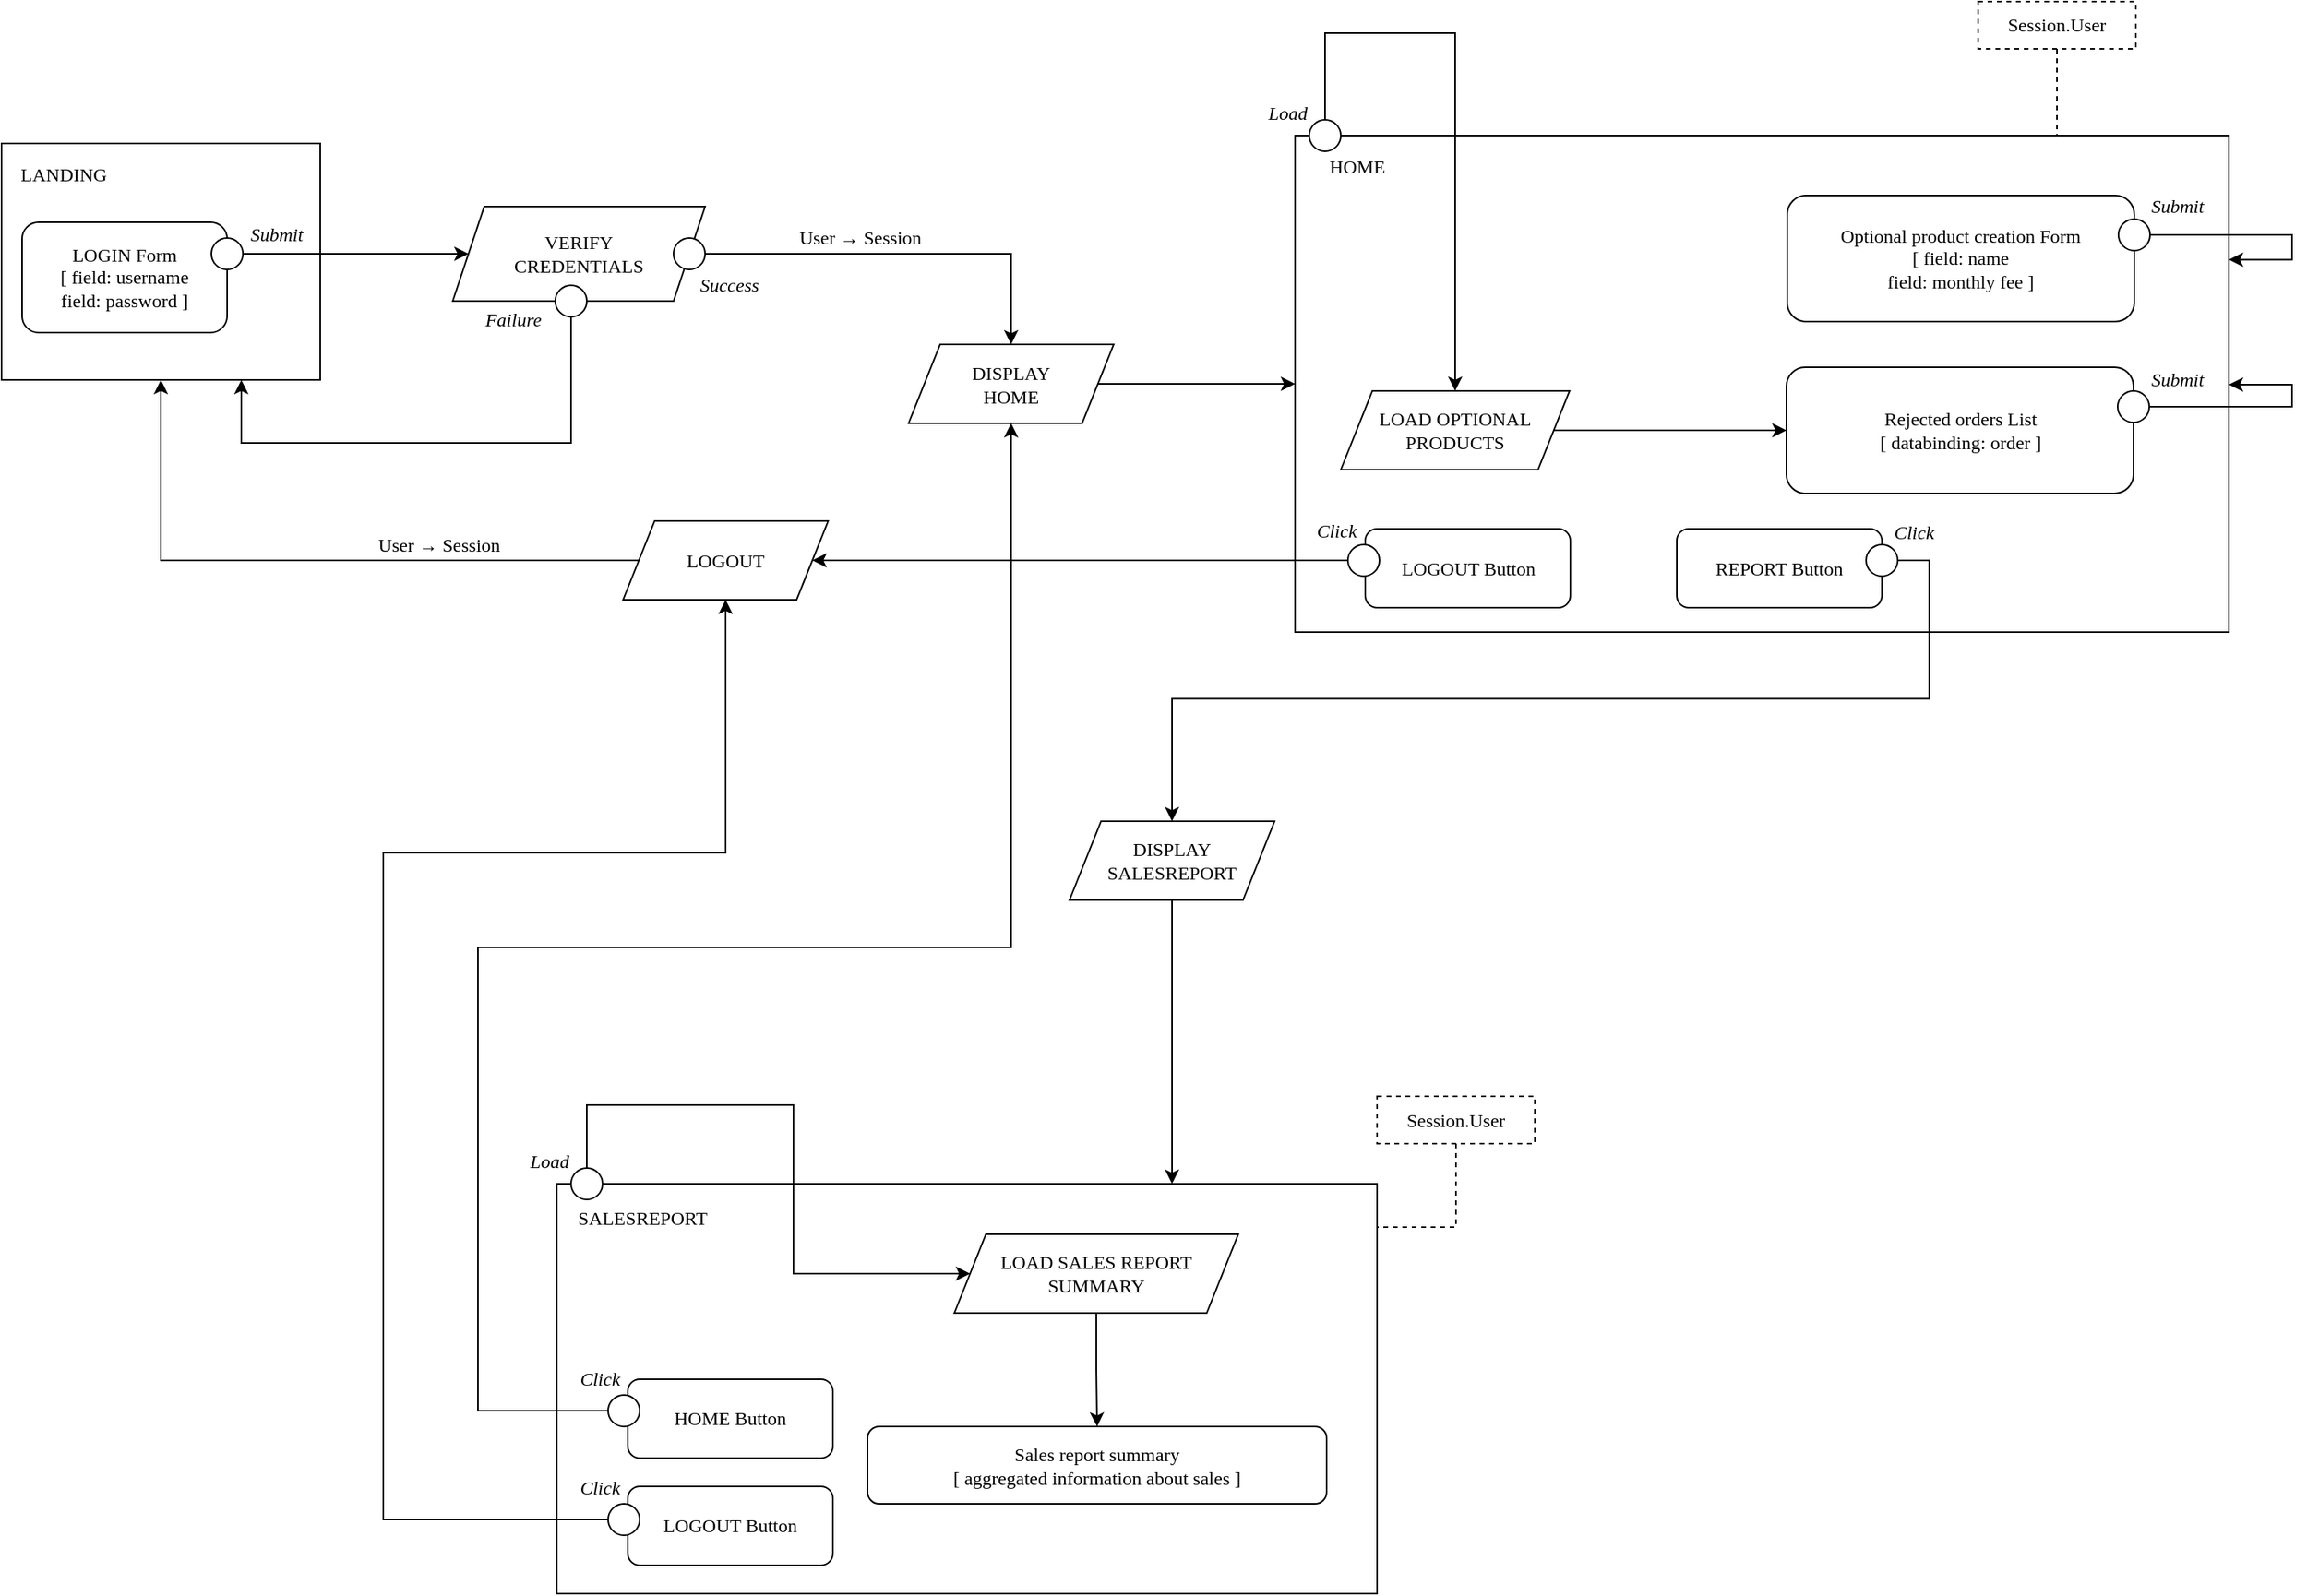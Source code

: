 <mxfile version="17.1.1" type="github">
  <diagram id="3yTFBYGLncivDJRvdzMF" name="Page-1">
    <mxGraphModel dx="2351" dy="1229" grid="1" gridSize="10" guides="1" tooltips="1" connect="1" arrows="1" fold="1" page="1" pageScale="1" pageWidth="1200" pageHeight="1600" math="0" shadow="0">
      <root>
        <mxCell id="0" />
        <mxCell id="1" parent="0" />
        <mxCell id="Wz8lpyT-Ac9rhzFCjMwo-1" value="" style="rounded=0;whiteSpace=wrap;html=1;fontFamily=Verdana;" vertex="1" parent="1">
          <mxGeometry x="588" y="390" width="202" height="150" as="geometry" />
        </mxCell>
        <mxCell id="Wz8lpyT-Ac9rhzFCjMwo-2" style="edgeStyle=orthogonalEdgeStyle;rounded=0;orthogonalLoop=1;jettySize=auto;html=1;exitX=0;exitY=0.5;exitDx=0;exitDy=0;fontFamily=Verdana;entryX=0;entryY=0.5;entryDx=0;entryDy=0;" edge="1" parent="1" source="Wz8lpyT-Ac9rhzFCjMwo-7" target="Wz8lpyT-Ac9rhzFCjMwo-17">
          <mxGeometry relative="1" as="geometry">
            <mxPoint x="538" y="240" as="targetPoint" />
            <Array as="points">
              <mxPoint x="878" y="460" />
            </Array>
          </mxGeometry>
        </mxCell>
        <mxCell id="Wz8lpyT-Ac9rhzFCjMwo-3" value="LANDING" style="text;html=1;align=center;verticalAlign=middle;resizable=0;points=[];autosize=1;strokeColor=none;fillColor=none;fontFamily=Verdana;" vertex="1" parent="1">
          <mxGeometry x="592" y="400" width="70" height="20" as="geometry" />
        </mxCell>
        <mxCell id="Wz8lpyT-Ac9rhzFCjMwo-4" value="&lt;div&gt;LOGIN Form&lt;br&gt;&lt;/div&gt;&lt;div&gt;[ field: username&lt;/div&gt;&lt;div&gt;field: password ]&lt;br&gt;&lt;/div&gt;" style="rounded=1;whiteSpace=wrap;html=1;fontFamily=Verdana;" vertex="1" parent="1">
          <mxGeometry x="601" y="440" width="130" height="70" as="geometry" />
        </mxCell>
        <mxCell id="Wz8lpyT-Ac9rhzFCjMwo-7" value="" style="ellipse;whiteSpace=wrap;html=1;aspect=fixed;fontFamily=Verdana;" vertex="1" parent="1">
          <mxGeometry x="721" y="450" width="20" height="20" as="geometry" />
        </mxCell>
        <mxCell id="Wz8lpyT-Ac9rhzFCjMwo-14" value="" style="rounded=0;whiteSpace=wrap;html=1;fontFamily=Verdana;" vertex="1" parent="1">
          <mxGeometry x="1408" y="385" width="592" height="315" as="geometry" />
        </mxCell>
        <mxCell id="Wz8lpyT-Ac9rhzFCjMwo-15" value="HOME" style="text;html=1;align=center;verticalAlign=middle;resizable=0;points=[];autosize=1;strokeColor=none;fillColor=none;fontFamily=Verdana;" vertex="1" parent="1">
          <mxGeometry x="1422" y="395" width="50" height="20" as="geometry" />
        </mxCell>
        <mxCell id="Wz8lpyT-Ac9rhzFCjMwo-17" value="&lt;div&gt;VERIFY&lt;/div&gt;&lt;div&gt;CREDENTIALS&lt;br&gt;&lt;/div&gt;" style="shape=parallelogram;perimeter=parallelogramPerimeter;whiteSpace=wrap;html=1;fixedSize=1;fontFamily=Verdana;" vertex="1" parent="1">
          <mxGeometry x="874" y="430" width="160" height="60" as="geometry" />
        </mxCell>
        <mxCell id="Wz8lpyT-Ac9rhzFCjMwo-18" style="edgeStyle=orthogonalEdgeStyle;rounded=0;orthogonalLoop=1;jettySize=auto;html=1;exitX=0.5;exitY=1;exitDx=0;exitDy=0;entryX=0.75;entryY=1;entryDx=0;entryDy=0;fontFamily=Verdana;" edge="1" parent="1" source="Wz8lpyT-Ac9rhzFCjMwo-19" target="Wz8lpyT-Ac9rhzFCjMwo-1">
          <mxGeometry relative="1" as="geometry">
            <Array as="points">
              <mxPoint x="949" y="580" />
              <mxPoint x="740" y="580" />
              <mxPoint x="740" y="540" />
            </Array>
          </mxGeometry>
        </mxCell>
        <mxCell id="Wz8lpyT-Ac9rhzFCjMwo-19" value="" style="ellipse;whiteSpace=wrap;html=1;aspect=fixed;fontFamily=Verdana;" vertex="1" parent="1">
          <mxGeometry x="939" y="480" width="20" height="20" as="geometry" />
        </mxCell>
        <mxCell id="Wz8lpyT-Ac9rhzFCjMwo-20" style="edgeStyle=orthogonalEdgeStyle;rounded=0;orthogonalLoop=1;jettySize=auto;html=1;exitX=1;exitY=0.5;exitDx=0;exitDy=0;entryX=0.5;entryY=0;entryDx=0;entryDy=0;fontFamily=Verdana;" edge="1" parent="1" source="Wz8lpyT-Ac9rhzFCjMwo-21" target="Wz8lpyT-Ac9rhzFCjMwo-23">
          <mxGeometry relative="1" as="geometry" />
        </mxCell>
        <mxCell id="Wz8lpyT-Ac9rhzFCjMwo-21" value="" style="ellipse;whiteSpace=wrap;html=1;aspect=fixed;fontFamily=Verdana;" vertex="1" parent="1">
          <mxGeometry x="1014" y="450" width="20" height="20" as="geometry" />
        </mxCell>
        <mxCell id="Wz8lpyT-Ac9rhzFCjMwo-22" style="edgeStyle=orthogonalEdgeStyle;rounded=0;orthogonalLoop=1;jettySize=auto;html=1;exitX=1;exitY=0.5;exitDx=0;exitDy=0;entryX=0;entryY=0.5;entryDx=0;entryDy=0;fontFamily=Verdana;" edge="1" parent="1" source="Wz8lpyT-Ac9rhzFCjMwo-23" target="Wz8lpyT-Ac9rhzFCjMwo-14">
          <mxGeometry relative="1" as="geometry" />
        </mxCell>
        <mxCell id="Wz8lpyT-Ac9rhzFCjMwo-23" value="&lt;div&gt;DISPLAY&lt;/div&gt;&lt;div&gt;HOME&lt;br&gt;&lt;/div&gt;" style="shape=parallelogram;perimeter=parallelogramPerimeter;whiteSpace=wrap;html=1;fixedSize=1;fontFamily=Verdana;" vertex="1" parent="1">
          <mxGeometry x="1163" y="517.5" width="130" height="50" as="geometry" />
        </mxCell>
        <mxCell id="Wz8lpyT-Ac9rhzFCjMwo-24" value="User → Session" style="text;html=1;align=center;verticalAlign=middle;resizable=0;points=[];autosize=1;strokeColor=none;fillColor=none;fontFamily=Verdana;" vertex="1" parent="1">
          <mxGeometry x="1077" y="440" width="110" height="20" as="geometry" />
        </mxCell>
        <mxCell id="Wz8lpyT-Ac9rhzFCjMwo-25" value="&lt;i&gt;Success&lt;/i&gt;" style="text;html=1;align=center;verticalAlign=middle;resizable=0;points=[];autosize=1;strokeColor=none;fillColor=none;fontFamily=Verdana;" vertex="1" parent="1">
          <mxGeometry x="1014" y="470" width="70" height="20" as="geometry" />
        </mxCell>
        <mxCell id="Wz8lpyT-Ac9rhzFCjMwo-26" value="Failure" style="text;html=1;align=center;verticalAlign=middle;resizable=0;points=[];autosize=1;strokeColor=none;fillColor=none;fontFamily=Verdana;fontStyle=2" vertex="1" parent="1">
          <mxGeometry x="882" y="492" width="60" height="20" as="geometry" />
        </mxCell>
        <mxCell id="Wz8lpyT-Ac9rhzFCjMwo-27" value="Submit" style="text;html=1;align=center;verticalAlign=middle;resizable=0;points=[];autosize=1;strokeColor=none;fillColor=none;fontFamily=Verdana;fontStyle=2" vertex="1" parent="1">
          <mxGeometry x="732" y="438" width="60" height="20" as="geometry" />
        </mxCell>
        <mxCell id="Wz8lpyT-Ac9rhzFCjMwo-30" style="edgeStyle=orthogonalEdgeStyle;rounded=0;orthogonalLoop=1;jettySize=auto;html=1;exitX=0.5;exitY=0;exitDx=0;exitDy=0;entryX=0.5;entryY=0;entryDx=0;entryDy=0;fontFamily=Verdana;" edge="1" parent="1" source="Wz8lpyT-Ac9rhzFCjMwo-31" target="Wz8lpyT-Ac9rhzFCjMwo-51">
          <mxGeometry relative="1" as="geometry">
            <Array as="points">
              <mxPoint x="1427" y="320" />
              <mxPoint x="1510" y="320" />
            </Array>
            <mxPoint x="1451.5" y="302" as="targetPoint" />
          </mxGeometry>
        </mxCell>
        <mxCell id="Wz8lpyT-Ac9rhzFCjMwo-31" value="" style="ellipse;whiteSpace=wrap;html=1;aspect=fixed;fontFamily=Verdana;" vertex="1" parent="1">
          <mxGeometry x="1417" y="375" width="20" height="20" as="geometry" />
        </mxCell>
        <mxCell id="Wz8lpyT-Ac9rhzFCjMwo-32" value="Load" style="text;html=1;align=center;verticalAlign=middle;resizable=0;points=[];autosize=1;strokeColor=none;fillColor=none;fontFamily=Verdana;fontStyle=2" vertex="1" parent="1">
          <mxGeometry x="1378" y="361" width="50" height="20" as="geometry" />
        </mxCell>
        <mxCell id="Wz8lpyT-Ac9rhzFCjMwo-33" value="&lt;div&gt;Optional product creation Form&lt;/div&gt;&lt;div&gt;[ field: name&lt;/div&gt;&lt;div&gt;field: monthly fee ]&lt;br&gt;&lt;/div&gt;" style="rounded=1;whiteSpace=wrap;html=1;fontFamily=Verdana;" vertex="1" parent="1">
          <mxGeometry x="1720" y="423" width="220" height="80" as="geometry" />
        </mxCell>
        <mxCell id="Wz8lpyT-Ac9rhzFCjMwo-34" value="&lt;div&gt;Rejected orders List&lt;br&gt;&lt;/div&gt;[ databinding: order ]" style="rounded=1;whiteSpace=wrap;html=1;fontFamily=Verdana;" vertex="1" parent="1">
          <mxGeometry x="1719.5" y="532" width="220" height="80" as="geometry" />
        </mxCell>
        <mxCell id="Wz8lpyT-Ac9rhzFCjMwo-35" value="REPORT Button" style="rounded=1;whiteSpace=wrap;html=1;fontFamily=Verdana;" vertex="1" parent="1">
          <mxGeometry x="1650" y="634.5" width="130" height="50" as="geometry" />
        </mxCell>
        <mxCell id="Wz8lpyT-Ac9rhzFCjMwo-36" style="edgeStyle=orthogonalEdgeStyle;rounded=0;orthogonalLoop=1;jettySize=auto;html=1;exitX=1;exitY=0.5;exitDx=0;exitDy=0;entryX=0.5;entryY=0;entryDx=0;entryDy=0;fontFamily=Verdana;" edge="1" parent="1" source="Wz8lpyT-Ac9rhzFCjMwo-37" target="Wz8lpyT-Ac9rhzFCjMwo-62">
          <mxGeometry relative="1" as="geometry" />
        </mxCell>
        <mxCell id="Wz8lpyT-Ac9rhzFCjMwo-37" value="" style="ellipse;whiteSpace=wrap;html=1;aspect=fixed;fontFamily=Verdana;" vertex="1" parent="1">
          <mxGeometry x="1770" y="644.5" width="20" height="20" as="geometry" />
        </mxCell>
        <mxCell id="Wz8lpyT-Ac9rhzFCjMwo-38" value="LOGOUT Button" style="rounded=1;whiteSpace=wrap;html=1;fontFamily=Verdana;" vertex="1" parent="1">
          <mxGeometry x="1452.5" y="634.5" width="130" height="50" as="geometry" />
        </mxCell>
        <mxCell id="Wz8lpyT-Ac9rhzFCjMwo-39" style="edgeStyle=orthogonalEdgeStyle;rounded=0;orthogonalLoop=1;jettySize=auto;html=1;exitX=0;exitY=0.5;exitDx=0;exitDy=0;entryX=1;entryY=0.5;entryDx=0;entryDy=0;fontFamily=Verdana;" edge="1" parent="1" source="Wz8lpyT-Ac9rhzFCjMwo-40" target="Wz8lpyT-Ac9rhzFCjMwo-42">
          <mxGeometry relative="1" as="geometry">
            <Array as="points">
              <mxPoint x="1130" y="655" />
              <mxPoint x="1102" y="655" />
            </Array>
          </mxGeometry>
        </mxCell>
        <mxCell id="Wz8lpyT-Ac9rhzFCjMwo-40" value="" style="ellipse;whiteSpace=wrap;html=1;aspect=fixed;fontFamily=Verdana;" vertex="1" parent="1">
          <mxGeometry x="1441.5" y="644.5" width="20" height="20" as="geometry" />
        </mxCell>
        <mxCell id="Wz8lpyT-Ac9rhzFCjMwo-41" style="edgeStyle=orthogonalEdgeStyle;rounded=0;orthogonalLoop=1;jettySize=auto;html=1;exitX=0;exitY=0.5;exitDx=0;exitDy=0;entryX=0.5;entryY=1;entryDx=0;entryDy=0;fontFamily=Verdana;" edge="1" parent="1" source="Wz8lpyT-Ac9rhzFCjMwo-42" target="Wz8lpyT-Ac9rhzFCjMwo-1">
          <mxGeometry relative="1" as="geometry" />
        </mxCell>
        <mxCell id="Wz8lpyT-Ac9rhzFCjMwo-42" value="LOGOUT" style="shape=parallelogram;perimeter=parallelogramPerimeter;whiteSpace=wrap;html=1;fixedSize=1;fontFamily=Verdana;" vertex="1" parent="1">
          <mxGeometry x="982" y="629.5" width="130" height="50" as="geometry" />
        </mxCell>
        <mxCell id="Wz8lpyT-Ac9rhzFCjMwo-43" value="User → Session" style="text;html=1;align=center;verticalAlign=middle;resizable=0;points=[];autosize=1;strokeColor=none;fillColor=none;fontFamily=Verdana;" vertex="1" parent="1">
          <mxGeometry x="810" y="634.5" width="110" height="20" as="geometry" />
        </mxCell>
        <mxCell id="Wz8lpyT-Ac9rhzFCjMwo-50" style="edgeStyle=orthogonalEdgeStyle;rounded=0;orthogonalLoop=1;jettySize=auto;html=1;exitX=1;exitY=0.5;exitDx=0;exitDy=0;entryX=0;entryY=0.5;entryDx=0;entryDy=0;fontFamily=Verdana;" edge="1" parent="1" source="Wz8lpyT-Ac9rhzFCjMwo-51" target="Wz8lpyT-Ac9rhzFCjMwo-34">
          <mxGeometry relative="1" as="geometry" />
        </mxCell>
        <mxCell id="Wz8lpyT-Ac9rhzFCjMwo-51" value="LOAD OPTIONAL PRODUCTS" style="shape=parallelogram;perimeter=parallelogramPerimeter;whiteSpace=wrap;html=1;fixedSize=1;fontFamily=Verdana;" vertex="1" parent="1">
          <mxGeometry x="1437" y="547" width="145" height="50" as="geometry" />
        </mxCell>
        <mxCell id="Wz8lpyT-Ac9rhzFCjMwo-54" style="edgeStyle=orthogonalEdgeStyle;rounded=0;orthogonalLoop=1;jettySize=auto;html=1;exitX=1;exitY=0.5;exitDx=0;exitDy=0;entryX=1;entryY=0.25;entryDx=0;entryDy=0;fontFamily=Verdana;" edge="1" parent="1" source="Wz8lpyT-Ac9rhzFCjMwo-55" target="Wz8lpyT-Ac9rhzFCjMwo-14">
          <mxGeometry relative="1" as="geometry">
            <Array as="points">
              <mxPoint x="2040" y="448" />
              <mxPoint x="2040" y="464" />
            </Array>
          </mxGeometry>
        </mxCell>
        <mxCell id="Wz8lpyT-Ac9rhzFCjMwo-55" value="" style="ellipse;whiteSpace=wrap;html=1;aspect=fixed;fontFamily=Verdana;" vertex="1" parent="1">
          <mxGeometry x="1930" y="438" width="20" height="20" as="geometry" />
        </mxCell>
        <mxCell id="Wz8lpyT-Ac9rhzFCjMwo-176" style="edgeStyle=orthogonalEdgeStyle;rounded=0;orthogonalLoop=1;jettySize=auto;html=1;exitX=1;exitY=0.5;exitDx=0;exitDy=0;entryX=1;entryY=0.5;entryDx=0;entryDy=0;fontFamily=Verdana;" edge="1" parent="1" source="Wz8lpyT-Ac9rhzFCjMwo-56" target="Wz8lpyT-Ac9rhzFCjMwo-14">
          <mxGeometry relative="1" as="geometry">
            <Array as="points">
              <mxPoint x="2040" y="557" />
              <mxPoint x="2040" y="543" />
              <mxPoint x="2000" y="543" />
            </Array>
          </mxGeometry>
        </mxCell>
        <mxCell id="Wz8lpyT-Ac9rhzFCjMwo-56" value="" style="ellipse;whiteSpace=wrap;html=1;aspect=fixed;fontFamily=Verdana;" vertex="1" parent="1">
          <mxGeometry x="1929.5" y="547" width="20" height="20" as="geometry" />
        </mxCell>
        <mxCell id="Wz8lpyT-Ac9rhzFCjMwo-57" value="Click" style="text;html=1;align=center;verticalAlign=middle;resizable=0;points=[];autosize=1;strokeColor=none;fillColor=none;fontFamily=Verdana;fontStyle=2" vertex="1" parent="1">
          <mxGeometry x="1774.5" y="626.5" width="50" height="20" as="geometry" />
        </mxCell>
        <mxCell id="Wz8lpyT-Ac9rhzFCjMwo-58" value="Click" style="text;html=1;align=center;verticalAlign=middle;resizable=0;points=[];autosize=1;strokeColor=none;fillColor=none;fontFamily=Verdana;fontStyle=2" vertex="1" parent="1">
          <mxGeometry x="1408.5" y="625.5" width="50" height="20" as="geometry" />
        </mxCell>
        <mxCell id="Wz8lpyT-Ac9rhzFCjMwo-59" value="Submit" style="text;html=1;align=center;verticalAlign=middle;resizable=0;points=[];autosize=1;strokeColor=none;fillColor=none;fontFamily=Verdana;fontStyle=2" vertex="1" parent="1">
          <mxGeometry x="1936.5" y="530" width="60" height="20" as="geometry" />
        </mxCell>
        <mxCell id="Wz8lpyT-Ac9rhzFCjMwo-60" value="Submit" style="text;html=1;align=center;verticalAlign=middle;resizable=0;points=[];autosize=1;strokeColor=none;fillColor=none;fontFamily=Verdana;fontStyle=2" vertex="1" parent="1">
          <mxGeometry x="1937" y="420" width="60" height="20" as="geometry" />
        </mxCell>
        <mxCell id="Wz8lpyT-Ac9rhzFCjMwo-61" style="edgeStyle=orthogonalEdgeStyle;rounded=0;orthogonalLoop=1;jettySize=auto;html=1;exitX=0.5;exitY=1;exitDx=0;exitDy=0;fontFamily=Verdana;entryX=0.75;entryY=0;entryDx=0;entryDy=0;" edge="1" parent="1" source="Wz8lpyT-Ac9rhzFCjMwo-62" target="Wz8lpyT-Ac9rhzFCjMwo-63">
          <mxGeometry relative="1" as="geometry">
            <mxPoint x="1380" y="1000" as="targetPoint" />
          </mxGeometry>
        </mxCell>
        <mxCell id="Wz8lpyT-Ac9rhzFCjMwo-62" value="&lt;div&gt;DISPLAY&lt;/div&gt;&lt;div&gt;SALESREPORT&lt;br&gt;&lt;/div&gt;" style="shape=parallelogram;perimeter=parallelogramPerimeter;whiteSpace=wrap;html=1;fixedSize=1;fontFamily=Verdana;" vertex="1" parent="1">
          <mxGeometry x="1265" y="820" width="130" height="50" as="geometry" />
        </mxCell>
        <mxCell id="Wz8lpyT-Ac9rhzFCjMwo-63" value="" style="rounded=0;whiteSpace=wrap;html=1;fontFamily=Verdana;" vertex="1" parent="1">
          <mxGeometry x="940" y="1050" width="520" height="260" as="geometry" />
        </mxCell>
        <mxCell id="Wz8lpyT-Ac9rhzFCjMwo-64" value="SALESREPORT" style="text;html=1;align=center;verticalAlign=middle;resizable=0;points=[];autosize=1;strokeColor=none;fillColor=none;fontFamily=Verdana;" vertex="1" parent="1">
          <mxGeometry x="939" y="1062" width="110" height="20" as="geometry" />
        </mxCell>
        <mxCell id="Wz8lpyT-Ac9rhzFCjMwo-70" value="HOME Button" style="rounded=1;whiteSpace=wrap;html=1;fontFamily=Verdana;" vertex="1" parent="1">
          <mxGeometry x="985" y="1174" width="130" height="50" as="geometry" />
        </mxCell>
        <mxCell id="Wz8lpyT-Ac9rhzFCjMwo-71" value="LOGOUT Button" style="rounded=1;whiteSpace=wrap;html=1;fontFamily=Verdana;" vertex="1" parent="1">
          <mxGeometry x="985" y="1242" width="130" height="50" as="geometry" />
        </mxCell>
        <mxCell id="Wz8lpyT-Ac9rhzFCjMwo-184" style="edgeStyle=orthogonalEdgeStyle;rounded=0;orthogonalLoop=1;jettySize=auto;html=1;exitX=0;exitY=0.5;exitDx=0;exitDy=0;entryX=0.5;entryY=1;entryDx=0;entryDy=0;fontFamily=Verdana;" edge="1" parent="1" source="Wz8lpyT-Ac9rhzFCjMwo-73" target="Wz8lpyT-Ac9rhzFCjMwo-23">
          <mxGeometry relative="1" as="geometry">
            <Array as="points">
              <mxPoint x="890" y="1194" />
              <mxPoint x="890" y="900" />
              <mxPoint x="1228" y="900" />
            </Array>
          </mxGeometry>
        </mxCell>
        <mxCell id="Wz8lpyT-Ac9rhzFCjMwo-73" value="" style="ellipse;whiteSpace=wrap;html=1;aspect=fixed;fontFamily=Verdana;" vertex="1" parent="1">
          <mxGeometry x="972.5" y="1184" width="20" height="20" as="geometry" />
        </mxCell>
        <mxCell id="Wz8lpyT-Ac9rhzFCjMwo-74" value="Click" style="text;html=1;align=center;verticalAlign=middle;resizable=0;points=[];autosize=1;strokeColor=none;fillColor=none;fontFamily=Verdana;fontStyle=2" vertex="1" parent="1">
          <mxGeometry x="942" y="1233" width="50" height="20" as="geometry" />
        </mxCell>
        <mxCell id="Wz8lpyT-Ac9rhzFCjMwo-75" style="edgeStyle=orthogonalEdgeStyle;rounded=0;orthogonalLoop=1;jettySize=auto;html=1;exitX=0.5;exitY=0;exitDx=0;exitDy=0;entryX=0;entryY=0.5;entryDx=0;entryDy=0;fontFamily=Verdana;endArrow=classic;endFill=1;" edge="1" parent="1" source="Wz8lpyT-Ac9rhzFCjMwo-76" target="Wz8lpyT-Ac9rhzFCjMwo-90">
          <mxGeometry relative="1" as="geometry">
            <Array as="points">
              <mxPoint x="959" y="1000" />
              <mxPoint x="1090" y="1000" />
              <mxPoint x="1090" y="1107" />
            </Array>
            <mxPoint x="987" y="925" as="targetPoint" />
          </mxGeometry>
        </mxCell>
        <mxCell id="Wz8lpyT-Ac9rhzFCjMwo-76" value="" style="ellipse;whiteSpace=wrap;html=1;aspect=fixed;fontFamily=Verdana;" vertex="1" parent="1">
          <mxGeometry x="949" y="1040" width="20" height="20" as="geometry" />
        </mxCell>
        <mxCell id="Wz8lpyT-Ac9rhzFCjMwo-77" value="Load" style="text;html=1;align=center;verticalAlign=middle;resizable=0;points=[];autosize=1;strokeColor=none;fillColor=none;fontFamily=Verdana;fontStyle=2" vertex="1" parent="1">
          <mxGeometry x="910" y="1026" width="50" height="20" as="geometry" />
        </mxCell>
        <mxCell id="Wz8lpyT-Ac9rhzFCjMwo-183" style="edgeStyle=orthogonalEdgeStyle;rounded=0;orthogonalLoop=1;jettySize=auto;html=1;exitX=0;exitY=0.5;exitDx=0;exitDy=0;entryX=0.5;entryY=1;entryDx=0;entryDy=0;fontFamily=Verdana;" edge="1" parent="1" source="Wz8lpyT-Ac9rhzFCjMwo-83" target="Wz8lpyT-Ac9rhzFCjMwo-42">
          <mxGeometry relative="1" as="geometry">
            <Array as="points">
              <mxPoint x="830" y="1263" />
              <mxPoint x="830" y="840" />
              <mxPoint x="1047" y="840" />
            </Array>
          </mxGeometry>
        </mxCell>
        <mxCell id="Wz8lpyT-Ac9rhzFCjMwo-83" value="" style="ellipse;whiteSpace=wrap;html=1;aspect=fixed;fontFamily=Verdana;" vertex="1" parent="1">
          <mxGeometry x="972.5" y="1253" width="20" height="20" as="geometry" />
        </mxCell>
        <mxCell id="Wz8lpyT-Ac9rhzFCjMwo-84" value="Click" style="text;html=1;align=center;verticalAlign=middle;resizable=0;points=[];autosize=1;strokeColor=none;fillColor=none;fontFamily=Verdana;fontStyle=2" vertex="1" parent="1">
          <mxGeometry x="942" y="1164" width="50" height="20" as="geometry" />
        </mxCell>
        <mxCell id="Wz8lpyT-Ac9rhzFCjMwo-85" value="&lt;div&gt;Sales report summary&lt;br&gt;&lt;/div&gt;&lt;div&gt;[ aggregated information about sales ]&lt;/div&gt;" style="rounded=1;whiteSpace=wrap;html=1;fontFamily=Verdana;" vertex="1" parent="1">
          <mxGeometry x="1137" y="1204" width="291" height="49" as="geometry" />
        </mxCell>
        <mxCell id="Wz8lpyT-Ac9rhzFCjMwo-89" style="edgeStyle=orthogonalEdgeStyle;rounded=0;orthogonalLoop=1;jettySize=auto;html=1;exitX=0.5;exitY=1;exitDx=0;exitDy=0;entryX=0.5;entryY=0;entryDx=0;entryDy=0;fontFamily=Verdana;endArrow=classic;endFill=1;" edge="1" parent="1" source="Wz8lpyT-Ac9rhzFCjMwo-90" target="Wz8lpyT-Ac9rhzFCjMwo-85">
          <mxGeometry relative="1" as="geometry" />
        </mxCell>
        <mxCell id="Wz8lpyT-Ac9rhzFCjMwo-90" value="LOAD SALES REPORT SUMMARY" style="shape=parallelogram;perimeter=parallelogramPerimeter;whiteSpace=wrap;html=1;fixedSize=1;fontFamily=Verdana;" vertex="1" parent="1">
          <mxGeometry x="1192" y="1082" width="180" height="50" as="geometry" />
        </mxCell>
        <mxCell id="Wz8lpyT-Ac9rhzFCjMwo-136" value="Session.User" style="whiteSpace=wrap;html=1;fontFamily=Verdana;dashed=1;" vertex="1" parent="1">
          <mxGeometry x="1841" y="300" width="100" height="30" as="geometry" />
        </mxCell>
        <mxCell id="Wz8lpyT-Ac9rhzFCjMwo-137" value="" style="endArrow=none;html=1;rounded=0;fontFamily=Verdana;dashed=1;exitX=0.5;exitY=1;exitDx=0;exitDy=0;" edge="1" parent="1" source="Wz8lpyT-Ac9rhzFCjMwo-136">
          <mxGeometry width="50" height="50" relative="1" as="geometry">
            <mxPoint x="2009.0" y="215" as="sourcePoint" />
            <mxPoint x="1891.0" y="385" as="targetPoint" />
            <Array as="points" />
          </mxGeometry>
        </mxCell>
        <mxCell id="Wz8lpyT-Ac9rhzFCjMwo-141" value="Session.User" style="whiteSpace=wrap;html=1;fontFamily=Verdana;dashed=1;" vertex="1" parent="1">
          <mxGeometry x="1460" y="994.5" width="100" height="30" as="geometry" />
        </mxCell>
        <mxCell id="Wz8lpyT-Ac9rhzFCjMwo-142" value="" style="endArrow=none;html=1;rounded=0;fontFamily=Verdana;dashed=1;exitX=0.5;exitY=1;exitDx=0;exitDy=0;" edge="1" parent="1" source="Wz8lpyT-Ac9rhzFCjMwo-141">
          <mxGeometry width="50" height="50" relative="1" as="geometry">
            <mxPoint x="1628.0" y="909.5" as="sourcePoint" />
            <mxPoint x="1460" y="1077.5" as="targetPoint" />
            <Array as="points">
              <mxPoint x="1510" y="1077.5" />
            </Array>
          </mxGeometry>
        </mxCell>
      </root>
    </mxGraphModel>
  </diagram>
</mxfile>

